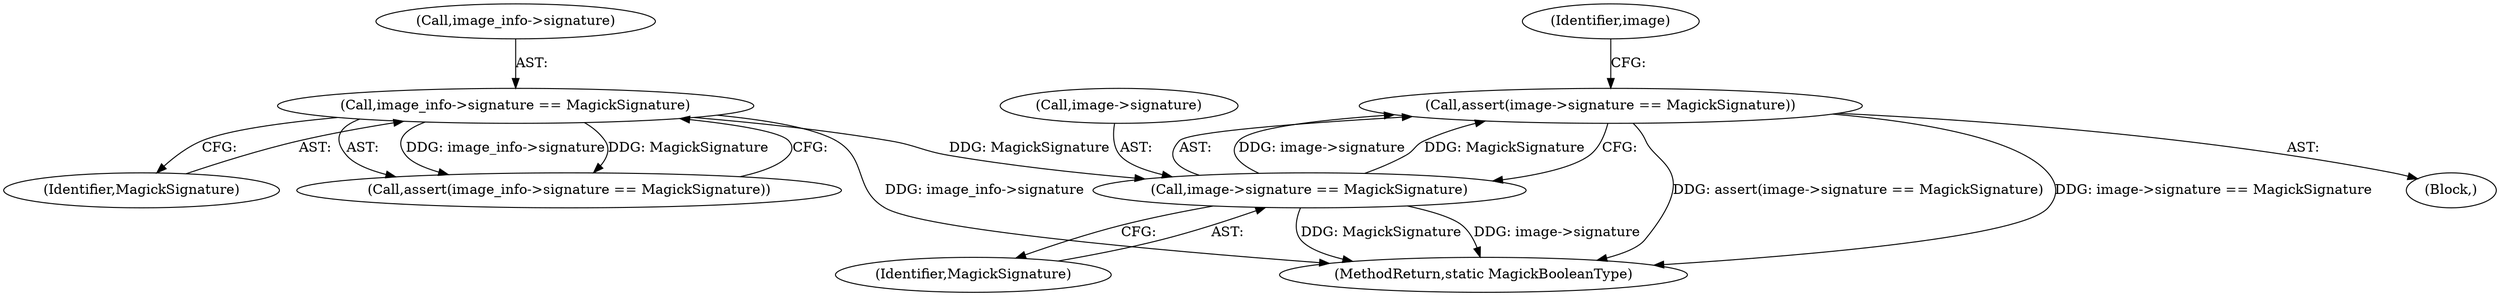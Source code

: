 digraph "0_ImageMagick_45aeda5da9eb328689afc221fa3b7dfa5cdea54d@API" {
"1000134" [label="(Call,assert(image->signature == MagickSignature))"];
"1000135" [label="(Call,image->signature == MagickSignature)"];
"1000123" [label="(Call,image_info->signature == MagickSignature)"];
"1000127" [label="(Identifier,MagickSignature)"];
"1000105" [label="(Block,)"];
"1000139" [label="(Identifier,MagickSignature)"];
"1000135" [label="(Call,image->signature == MagickSignature)"];
"1000123" [label="(Call,image_info->signature == MagickSignature)"];
"1000124" [label="(Call,image_info->signature)"];
"1000136" [label="(Call,image->signature)"];
"1000143" [label="(Identifier,image)"];
"1000134" [label="(Call,assert(image->signature == MagickSignature))"];
"1000122" [label="(Call,assert(image_info->signature == MagickSignature))"];
"1000344" [label="(MethodReturn,static MagickBooleanType)"];
"1000134" -> "1000105"  [label="AST: "];
"1000134" -> "1000135"  [label="CFG: "];
"1000135" -> "1000134"  [label="AST: "];
"1000143" -> "1000134"  [label="CFG: "];
"1000134" -> "1000344"  [label="DDG: assert(image->signature == MagickSignature)"];
"1000134" -> "1000344"  [label="DDG: image->signature == MagickSignature"];
"1000135" -> "1000134"  [label="DDG: image->signature"];
"1000135" -> "1000134"  [label="DDG: MagickSignature"];
"1000135" -> "1000139"  [label="CFG: "];
"1000136" -> "1000135"  [label="AST: "];
"1000139" -> "1000135"  [label="AST: "];
"1000135" -> "1000344"  [label="DDG: MagickSignature"];
"1000135" -> "1000344"  [label="DDG: image->signature"];
"1000123" -> "1000135"  [label="DDG: MagickSignature"];
"1000123" -> "1000122"  [label="AST: "];
"1000123" -> "1000127"  [label="CFG: "];
"1000124" -> "1000123"  [label="AST: "];
"1000127" -> "1000123"  [label="AST: "];
"1000122" -> "1000123"  [label="CFG: "];
"1000123" -> "1000344"  [label="DDG: image_info->signature"];
"1000123" -> "1000122"  [label="DDG: image_info->signature"];
"1000123" -> "1000122"  [label="DDG: MagickSignature"];
}
